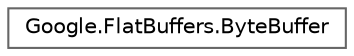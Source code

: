 digraph "Graphical Class Hierarchy"
{
 // LATEX_PDF_SIZE
  bgcolor="transparent";
  edge [fontname=Helvetica,fontsize=10,labelfontname=Helvetica,labelfontsize=10];
  node [fontname=Helvetica,fontsize=10,shape=box,height=0.2,width=0.4];
  rankdir="LR";
  Node0 [id="Node000000",label="Google.FlatBuffers.ByteBuffer",height=0.2,width=0.4,color="grey40", fillcolor="white", style="filled",URL="$classGoogle_1_1FlatBuffers_1_1ByteBuffer.html",tooltip="Class to mimic Java's ByteBuffer which is used heavily in Flatbuffers."];
}
